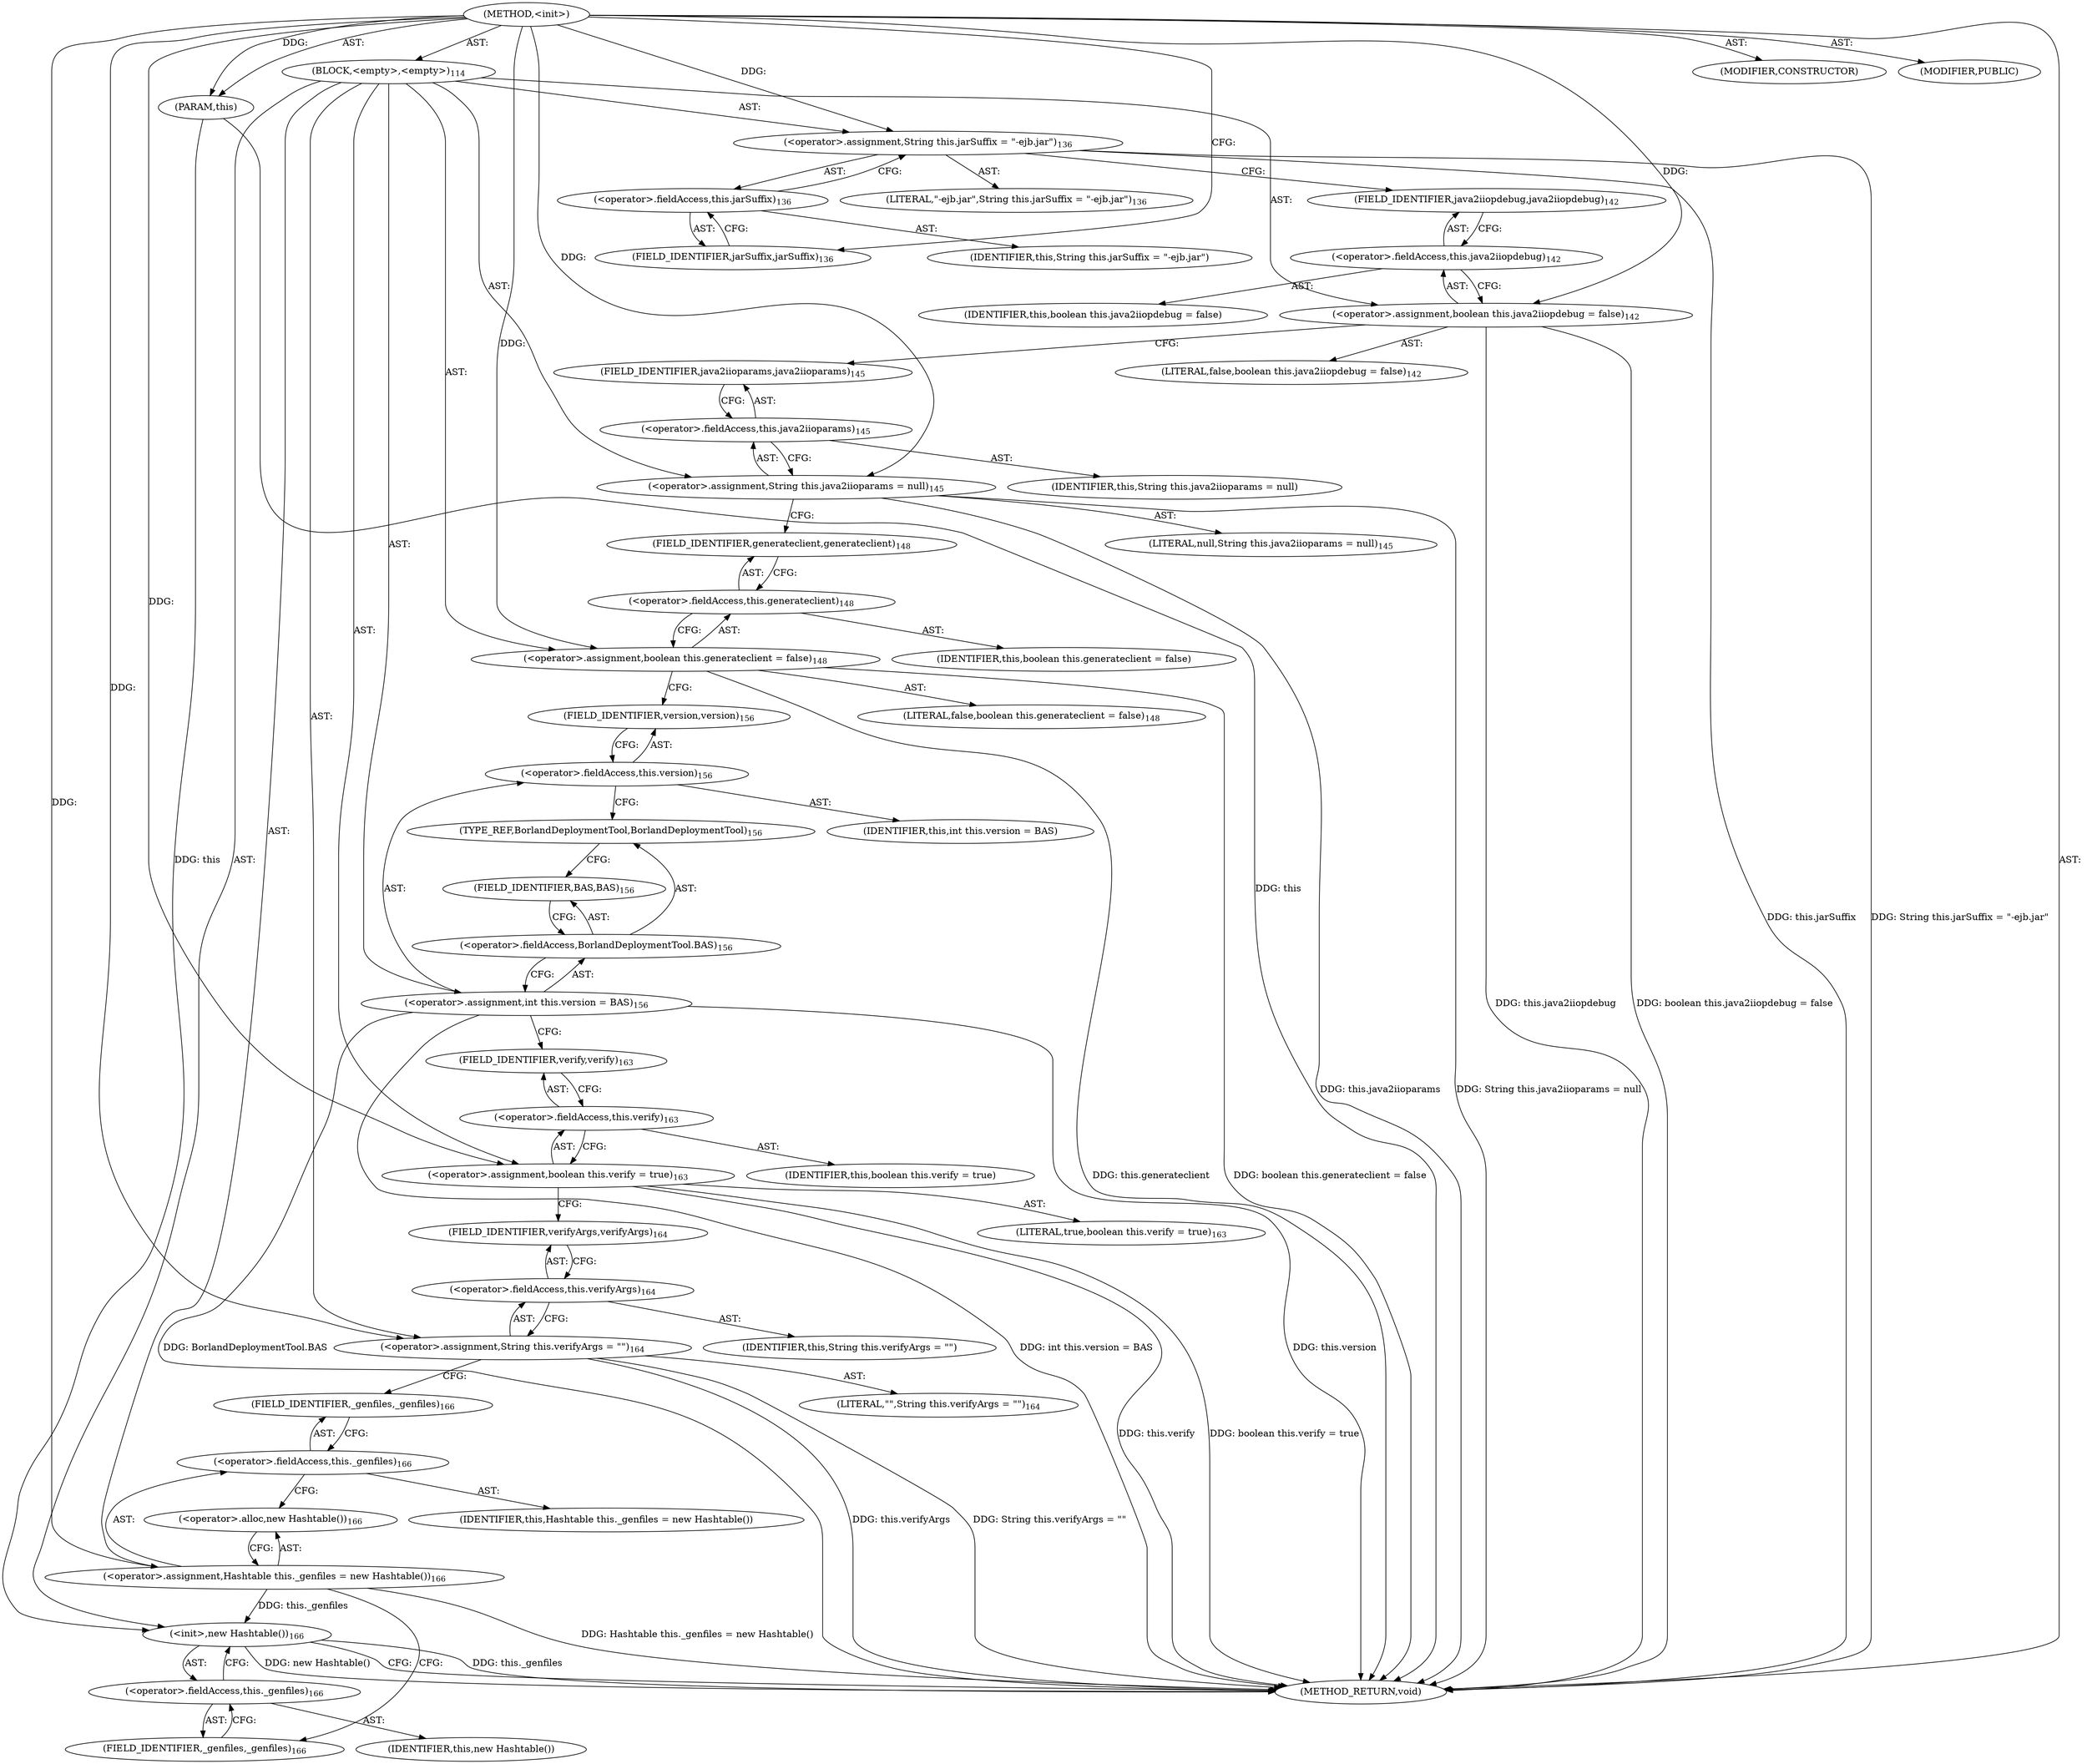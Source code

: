 digraph "&lt;init&gt;" {  
"111669149720" [label = <(METHOD,&lt;init&gt;)> ]
"115964117045" [label = <(PARAM,this)> ]
"25769803843" [label = <(BLOCK,&lt;empty&gt;,&lt;empty&gt;)<SUB>114</SUB>> ]
"30064771451" [label = <(&lt;operator&gt;.assignment,String this.jarSuffix = &quot;-ejb.jar&quot;)<SUB>136</SUB>> ]
"30064771452" [label = <(&lt;operator&gt;.fieldAccess,this.jarSuffix)<SUB>136</SUB>> ]
"68719477053" [label = <(IDENTIFIER,this,String this.jarSuffix = &quot;-ejb.jar&quot;)> ]
"55834574911" [label = <(FIELD_IDENTIFIER,jarSuffix,jarSuffix)<SUB>136</SUB>> ]
"90194313286" [label = <(LITERAL,&quot;-ejb.jar&quot;,String this.jarSuffix = &quot;-ejb.jar&quot;)<SUB>136</SUB>> ]
"30064771453" [label = <(&lt;operator&gt;.assignment,boolean this.java2iiopdebug = false)<SUB>142</SUB>> ]
"30064771454" [label = <(&lt;operator&gt;.fieldAccess,this.java2iiopdebug)<SUB>142</SUB>> ]
"68719477054" [label = <(IDENTIFIER,this,boolean this.java2iiopdebug = false)> ]
"55834574912" [label = <(FIELD_IDENTIFIER,java2iiopdebug,java2iiopdebug)<SUB>142</SUB>> ]
"90194313287" [label = <(LITERAL,false,boolean this.java2iiopdebug = false)<SUB>142</SUB>> ]
"30064771455" [label = <(&lt;operator&gt;.assignment,String this.java2iioparams = null)<SUB>145</SUB>> ]
"30064771456" [label = <(&lt;operator&gt;.fieldAccess,this.java2iioparams)<SUB>145</SUB>> ]
"68719477055" [label = <(IDENTIFIER,this,String this.java2iioparams = null)> ]
"55834574913" [label = <(FIELD_IDENTIFIER,java2iioparams,java2iioparams)<SUB>145</SUB>> ]
"90194313288" [label = <(LITERAL,null,String this.java2iioparams = null)<SUB>145</SUB>> ]
"30064771457" [label = <(&lt;operator&gt;.assignment,boolean this.generateclient = false)<SUB>148</SUB>> ]
"30064771458" [label = <(&lt;operator&gt;.fieldAccess,this.generateclient)<SUB>148</SUB>> ]
"68719477056" [label = <(IDENTIFIER,this,boolean this.generateclient = false)> ]
"55834574914" [label = <(FIELD_IDENTIFIER,generateclient,generateclient)<SUB>148</SUB>> ]
"90194313289" [label = <(LITERAL,false,boolean this.generateclient = false)<SUB>148</SUB>> ]
"30064771459" [label = <(&lt;operator&gt;.assignment,int this.version = BAS)<SUB>156</SUB>> ]
"30064771460" [label = <(&lt;operator&gt;.fieldAccess,this.version)<SUB>156</SUB>> ]
"68719477057" [label = <(IDENTIFIER,this,int this.version = BAS)> ]
"55834574915" [label = <(FIELD_IDENTIFIER,version,version)<SUB>156</SUB>> ]
"30064771461" [label = <(&lt;operator&gt;.fieldAccess,BorlandDeploymentTool.BAS)<SUB>156</SUB>> ]
"180388626451" [label = <(TYPE_REF,BorlandDeploymentTool,BorlandDeploymentTool)<SUB>156</SUB>> ]
"55834574916" [label = <(FIELD_IDENTIFIER,BAS,BAS)<SUB>156</SUB>> ]
"30064771462" [label = <(&lt;operator&gt;.assignment,boolean this.verify = true)<SUB>163</SUB>> ]
"30064771463" [label = <(&lt;operator&gt;.fieldAccess,this.verify)<SUB>163</SUB>> ]
"68719477058" [label = <(IDENTIFIER,this,boolean this.verify = true)> ]
"55834574917" [label = <(FIELD_IDENTIFIER,verify,verify)<SUB>163</SUB>> ]
"90194313290" [label = <(LITERAL,true,boolean this.verify = true)<SUB>163</SUB>> ]
"30064771464" [label = <(&lt;operator&gt;.assignment,String this.verifyArgs = &quot;&quot;)<SUB>164</SUB>> ]
"30064771465" [label = <(&lt;operator&gt;.fieldAccess,this.verifyArgs)<SUB>164</SUB>> ]
"68719477059" [label = <(IDENTIFIER,this,String this.verifyArgs = &quot;&quot;)> ]
"55834574918" [label = <(FIELD_IDENTIFIER,verifyArgs,verifyArgs)<SUB>164</SUB>> ]
"90194313291" [label = <(LITERAL,&quot;&quot;,String this.verifyArgs = &quot;&quot;)<SUB>164</SUB>> ]
"30064771466" [label = <(&lt;operator&gt;.assignment,Hashtable this._genfiles = new Hashtable())<SUB>166</SUB>> ]
"30064771467" [label = <(&lt;operator&gt;.fieldAccess,this._genfiles)<SUB>166</SUB>> ]
"68719477060" [label = <(IDENTIFIER,this,Hashtable this._genfiles = new Hashtable())> ]
"55834574919" [label = <(FIELD_IDENTIFIER,_genfiles,_genfiles)<SUB>166</SUB>> ]
"30064771468" [label = <(&lt;operator&gt;.alloc,new Hashtable())<SUB>166</SUB>> ]
"30064771469" [label = <(&lt;init&gt;,new Hashtable())<SUB>166</SUB>> ]
"30064771470" [label = <(&lt;operator&gt;.fieldAccess,this._genfiles)<SUB>166</SUB>> ]
"68719477061" [label = <(IDENTIFIER,this,new Hashtable())> ]
"55834574920" [label = <(FIELD_IDENTIFIER,_genfiles,_genfiles)<SUB>166</SUB>> ]
"133143986248" [label = <(MODIFIER,CONSTRUCTOR)> ]
"133143986249" [label = <(MODIFIER,PUBLIC)> ]
"128849018904" [label = <(METHOD_RETURN,void)> ]
  "111669149720" -> "115964117045"  [ label = "AST: "] 
  "111669149720" -> "25769803843"  [ label = "AST: "] 
  "111669149720" -> "133143986248"  [ label = "AST: "] 
  "111669149720" -> "133143986249"  [ label = "AST: "] 
  "111669149720" -> "128849018904"  [ label = "AST: "] 
  "25769803843" -> "30064771451"  [ label = "AST: "] 
  "25769803843" -> "30064771453"  [ label = "AST: "] 
  "25769803843" -> "30064771455"  [ label = "AST: "] 
  "25769803843" -> "30064771457"  [ label = "AST: "] 
  "25769803843" -> "30064771459"  [ label = "AST: "] 
  "25769803843" -> "30064771462"  [ label = "AST: "] 
  "25769803843" -> "30064771464"  [ label = "AST: "] 
  "25769803843" -> "30064771466"  [ label = "AST: "] 
  "25769803843" -> "30064771469"  [ label = "AST: "] 
  "30064771451" -> "30064771452"  [ label = "AST: "] 
  "30064771451" -> "90194313286"  [ label = "AST: "] 
  "30064771452" -> "68719477053"  [ label = "AST: "] 
  "30064771452" -> "55834574911"  [ label = "AST: "] 
  "30064771453" -> "30064771454"  [ label = "AST: "] 
  "30064771453" -> "90194313287"  [ label = "AST: "] 
  "30064771454" -> "68719477054"  [ label = "AST: "] 
  "30064771454" -> "55834574912"  [ label = "AST: "] 
  "30064771455" -> "30064771456"  [ label = "AST: "] 
  "30064771455" -> "90194313288"  [ label = "AST: "] 
  "30064771456" -> "68719477055"  [ label = "AST: "] 
  "30064771456" -> "55834574913"  [ label = "AST: "] 
  "30064771457" -> "30064771458"  [ label = "AST: "] 
  "30064771457" -> "90194313289"  [ label = "AST: "] 
  "30064771458" -> "68719477056"  [ label = "AST: "] 
  "30064771458" -> "55834574914"  [ label = "AST: "] 
  "30064771459" -> "30064771460"  [ label = "AST: "] 
  "30064771459" -> "30064771461"  [ label = "AST: "] 
  "30064771460" -> "68719477057"  [ label = "AST: "] 
  "30064771460" -> "55834574915"  [ label = "AST: "] 
  "30064771461" -> "180388626451"  [ label = "AST: "] 
  "30064771461" -> "55834574916"  [ label = "AST: "] 
  "30064771462" -> "30064771463"  [ label = "AST: "] 
  "30064771462" -> "90194313290"  [ label = "AST: "] 
  "30064771463" -> "68719477058"  [ label = "AST: "] 
  "30064771463" -> "55834574917"  [ label = "AST: "] 
  "30064771464" -> "30064771465"  [ label = "AST: "] 
  "30064771464" -> "90194313291"  [ label = "AST: "] 
  "30064771465" -> "68719477059"  [ label = "AST: "] 
  "30064771465" -> "55834574918"  [ label = "AST: "] 
  "30064771466" -> "30064771467"  [ label = "AST: "] 
  "30064771466" -> "30064771468"  [ label = "AST: "] 
  "30064771467" -> "68719477060"  [ label = "AST: "] 
  "30064771467" -> "55834574919"  [ label = "AST: "] 
  "30064771469" -> "30064771470"  [ label = "AST: "] 
  "30064771470" -> "68719477061"  [ label = "AST: "] 
  "30064771470" -> "55834574920"  [ label = "AST: "] 
  "30064771451" -> "55834574912"  [ label = "CFG: "] 
  "30064771453" -> "55834574913"  [ label = "CFG: "] 
  "30064771455" -> "55834574914"  [ label = "CFG: "] 
  "30064771457" -> "55834574915"  [ label = "CFG: "] 
  "30064771459" -> "55834574917"  [ label = "CFG: "] 
  "30064771462" -> "55834574918"  [ label = "CFG: "] 
  "30064771464" -> "55834574919"  [ label = "CFG: "] 
  "30064771466" -> "55834574920"  [ label = "CFG: "] 
  "30064771469" -> "128849018904"  [ label = "CFG: "] 
  "30064771452" -> "30064771451"  [ label = "CFG: "] 
  "30064771454" -> "30064771453"  [ label = "CFG: "] 
  "30064771456" -> "30064771455"  [ label = "CFG: "] 
  "30064771458" -> "30064771457"  [ label = "CFG: "] 
  "30064771460" -> "180388626451"  [ label = "CFG: "] 
  "30064771461" -> "30064771459"  [ label = "CFG: "] 
  "30064771463" -> "30064771462"  [ label = "CFG: "] 
  "30064771465" -> "30064771464"  [ label = "CFG: "] 
  "30064771467" -> "30064771468"  [ label = "CFG: "] 
  "30064771468" -> "30064771466"  [ label = "CFG: "] 
  "30064771470" -> "30064771469"  [ label = "CFG: "] 
  "55834574911" -> "30064771452"  [ label = "CFG: "] 
  "55834574912" -> "30064771454"  [ label = "CFG: "] 
  "55834574913" -> "30064771456"  [ label = "CFG: "] 
  "55834574914" -> "30064771458"  [ label = "CFG: "] 
  "55834574915" -> "30064771460"  [ label = "CFG: "] 
  "180388626451" -> "55834574916"  [ label = "CFG: "] 
  "55834574916" -> "30064771461"  [ label = "CFG: "] 
  "55834574917" -> "30064771463"  [ label = "CFG: "] 
  "55834574918" -> "30064771465"  [ label = "CFG: "] 
  "55834574919" -> "30064771467"  [ label = "CFG: "] 
  "55834574920" -> "30064771470"  [ label = "CFG: "] 
  "111669149720" -> "55834574911"  [ label = "CFG: "] 
  "115964117045" -> "128849018904"  [ label = "DDG: this"] 
  "30064771451" -> "128849018904"  [ label = "DDG: this.jarSuffix"] 
  "30064771451" -> "128849018904"  [ label = "DDG: String this.jarSuffix = &quot;-ejb.jar&quot;"] 
  "30064771453" -> "128849018904"  [ label = "DDG: this.java2iiopdebug"] 
  "30064771453" -> "128849018904"  [ label = "DDG: boolean this.java2iiopdebug = false"] 
  "30064771455" -> "128849018904"  [ label = "DDG: this.java2iioparams"] 
  "30064771455" -> "128849018904"  [ label = "DDG: String this.java2iioparams = null"] 
  "30064771457" -> "128849018904"  [ label = "DDG: this.generateclient"] 
  "30064771457" -> "128849018904"  [ label = "DDG: boolean this.generateclient = false"] 
  "30064771459" -> "128849018904"  [ label = "DDG: this.version"] 
  "30064771459" -> "128849018904"  [ label = "DDG: BorlandDeploymentTool.BAS"] 
  "30064771459" -> "128849018904"  [ label = "DDG: int this.version = BAS"] 
  "30064771462" -> "128849018904"  [ label = "DDG: this.verify"] 
  "30064771462" -> "128849018904"  [ label = "DDG: boolean this.verify = true"] 
  "30064771464" -> "128849018904"  [ label = "DDG: this.verifyArgs"] 
  "30064771464" -> "128849018904"  [ label = "DDG: String this.verifyArgs = &quot;&quot;"] 
  "30064771466" -> "128849018904"  [ label = "DDG: Hashtable this._genfiles = new Hashtable()"] 
  "30064771469" -> "128849018904"  [ label = "DDG: this._genfiles"] 
  "30064771469" -> "128849018904"  [ label = "DDG: new Hashtable()"] 
  "111669149720" -> "115964117045"  [ label = "DDG: "] 
  "111669149720" -> "30064771451"  [ label = "DDG: "] 
  "111669149720" -> "30064771453"  [ label = "DDG: "] 
  "111669149720" -> "30064771455"  [ label = "DDG: "] 
  "111669149720" -> "30064771457"  [ label = "DDG: "] 
  "111669149720" -> "30064771462"  [ label = "DDG: "] 
  "111669149720" -> "30064771464"  [ label = "DDG: "] 
  "111669149720" -> "30064771466"  [ label = "DDG: "] 
  "115964117045" -> "30064771469"  [ label = "DDG: this"] 
  "30064771466" -> "30064771469"  [ label = "DDG: this._genfiles"] 
}
